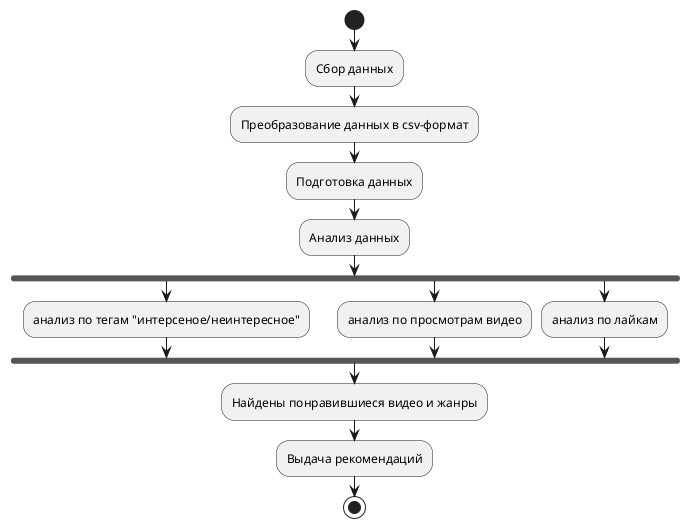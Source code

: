 @startuml
start
:Сбор данных;
:Преобразование данных в csv-формат;
:Подготовка данных;
:Анализ данных;
fork
    :анализ по тегам "интерсеное/неинтересное";
fork again
    :анализ по просмотрам видео;
fork again
    :анализ по лайкам;
end fork
:Найдены понравившиеся видео и жанры;
:Выдача рекомендаций;
stop
@enduml